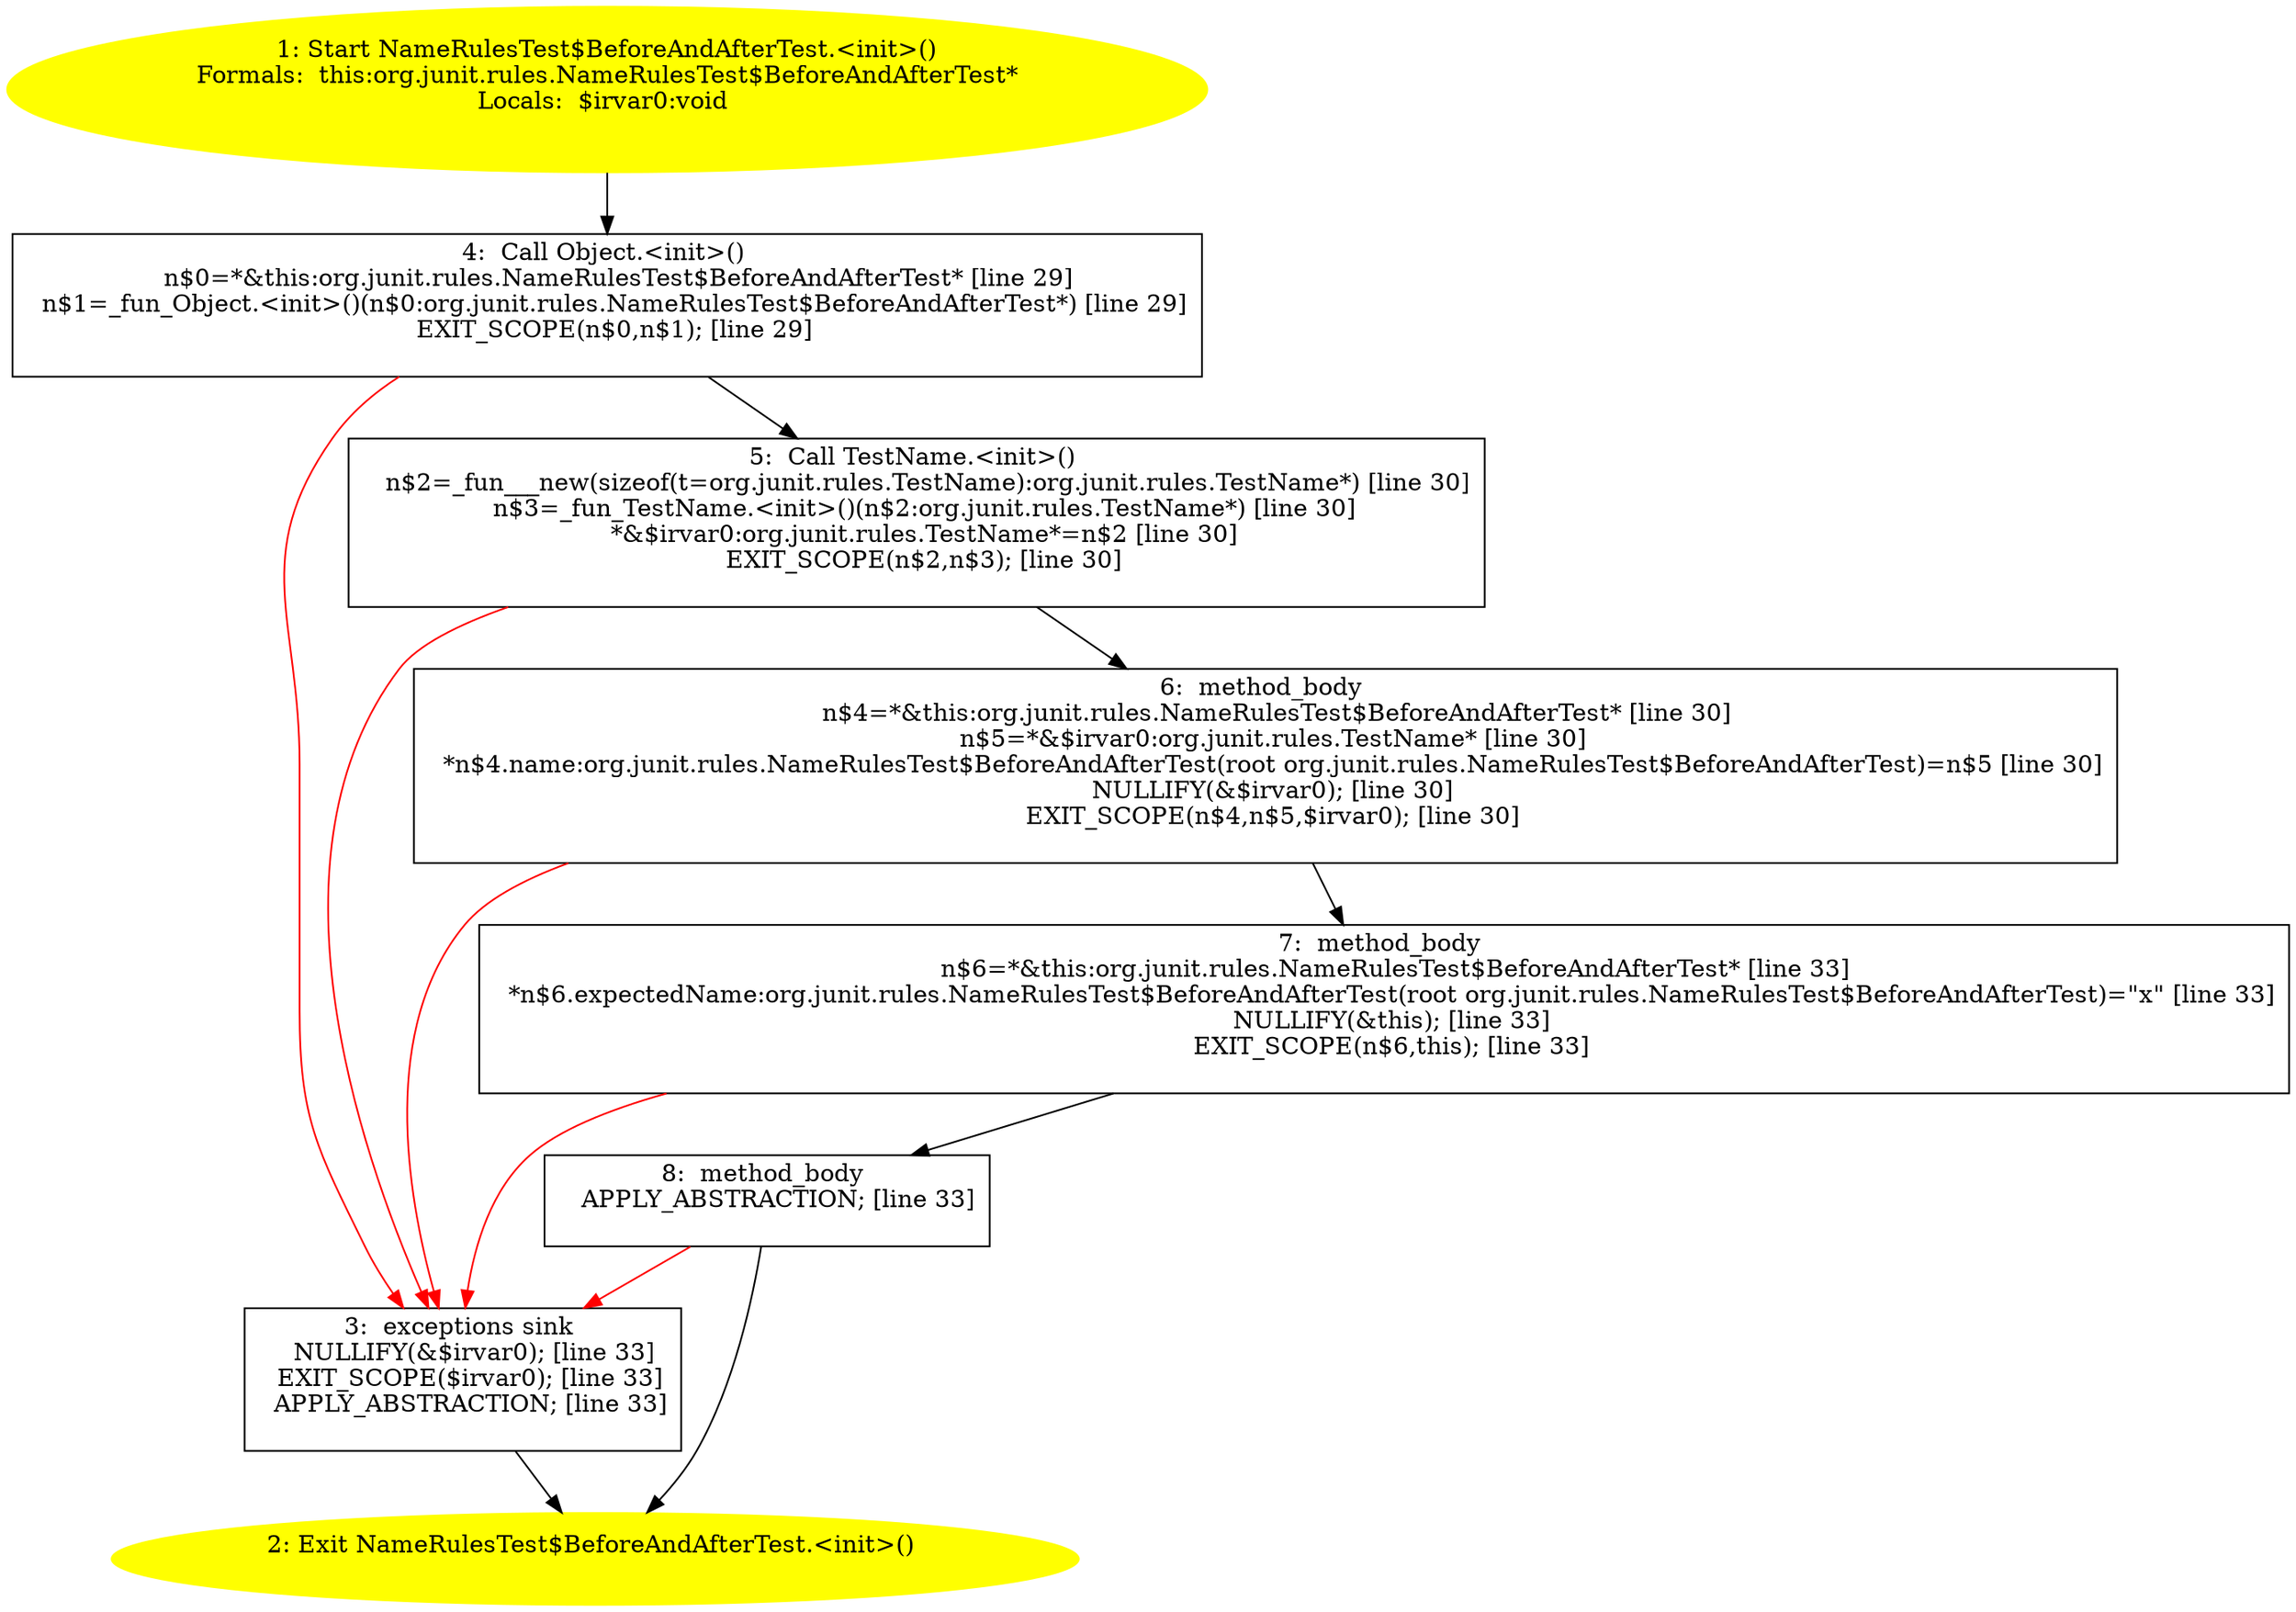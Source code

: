 /* @generated */
digraph cfg {
"org.junit.rules.NameRulesTest$BeforeAndAfterTest.<init>().6f55418122cccf921ed2d498524cafee_1" [label="1: Start NameRulesTest$BeforeAndAfterTest.<init>()\nFormals:  this:org.junit.rules.NameRulesTest$BeforeAndAfterTest*\nLocals:  $irvar0:void \n  " color=yellow style=filled]
	

	 "org.junit.rules.NameRulesTest$BeforeAndAfterTest.<init>().6f55418122cccf921ed2d498524cafee_1" -> "org.junit.rules.NameRulesTest$BeforeAndAfterTest.<init>().6f55418122cccf921ed2d498524cafee_4" ;
"org.junit.rules.NameRulesTest$BeforeAndAfterTest.<init>().6f55418122cccf921ed2d498524cafee_2" [label="2: Exit NameRulesTest$BeforeAndAfterTest.<init>() \n  " color=yellow style=filled]
	

"org.junit.rules.NameRulesTest$BeforeAndAfterTest.<init>().6f55418122cccf921ed2d498524cafee_3" [label="3:  exceptions sink \n   NULLIFY(&$irvar0); [line 33]\n  EXIT_SCOPE($irvar0); [line 33]\n  APPLY_ABSTRACTION; [line 33]\n " shape="box"]
	

	 "org.junit.rules.NameRulesTest$BeforeAndAfterTest.<init>().6f55418122cccf921ed2d498524cafee_3" -> "org.junit.rules.NameRulesTest$BeforeAndAfterTest.<init>().6f55418122cccf921ed2d498524cafee_2" ;
"org.junit.rules.NameRulesTest$BeforeAndAfterTest.<init>().6f55418122cccf921ed2d498524cafee_4" [label="4:  Call Object.<init>() \n   n$0=*&this:org.junit.rules.NameRulesTest$BeforeAndAfterTest* [line 29]\n  n$1=_fun_Object.<init>()(n$0:org.junit.rules.NameRulesTest$BeforeAndAfterTest*) [line 29]\n  EXIT_SCOPE(n$0,n$1); [line 29]\n " shape="box"]
	

	 "org.junit.rules.NameRulesTest$BeforeAndAfterTest.<init>().6f55418122cccf921ed2d498524cafee_4" -> "org.junit.rules.NameRulesTest$BeforeAndAfterTest.<init>().6f55418122cccf921ed2d498524cafee_5" ;
	 "org.junit.rules.NameRulesTest$BeforeAndAfterTest.<init>().6f55418122cccf921ed2d498524cafee_4" -> "org.junit.rules.NameRulesTest$BeforeAndAfterTest.<init>().6f55418122cccf921ed2d498524cafee_3" [color="red" ];
"org.junit.rules.NameRulesTest$BeforeAndAfterTest.<init>().6f55418122cccf921ed2d498524cafee_5" [label="5:  Call TestName.<init>() \n   n$2=_fun___new(sizeof(t=org.junit.rules.TestName):org.junit.rules.TestName*) [line 30]\n  n$3=_fun_TestName.<init>()(n$2:org.junit.rules.TestName*) [line 30]\n  *&$irvar0:org.junit.rules.TestName*=n$2 [line 30]\n  EXIT_SCOPE(n$2,n$3); [line 30]\n " shape="box"]
	

	 "org.junit.rules.NameRulesTest$BeforeAndAfterTest.<init>().6f55418122cccf921ed2d498524cafee_5" -> "org.junit.rules.NameRulesTest$BeforeAndAfterTest.<init>().6f55418122cccf921ed2d498524cafee_6" ;
	 "org.junit.rules.NameRulesTest$BeforeAndAfterTest.<init>().6f55418122cccf921ed2d498524cafee_5" -> "org.junit.rules.NameRulesTest$BeforeAndAfterTest.<init>().6f55418122cccf921ed2d498524cafee_3" [color="red" ];
"org.junit.rules.NameRulesTest$BeforeAndAfterTest.<init>().6f55418122cccf921ed2d498524cafee_6" [label="6:  method_body \n   n$4=*&this:org.junit.rules.NameRulesTest$BeforeAndAfterTest* [line 30]\n  n$5=*&$irvar0:org.junit.rules.TestName* [line 30]\n  *n$4.name:org.junit.rules.NameRulesTest$BeforeAndAfterTest(root org.junit.rules.NameRulesTest$BeforeAndAfterTest)=n$5 [line 30]\n  NULLIFY(&$irvar0); [line 30]\n  EXIT_SCOPE(n$4,n$5,$irvar0); [line 30]\n " shape="box"]
	

	 "org.junit.rules.NameRulesTest$BeforeAndAfterTest.<init>().6f55418122cccf921ed2d498524cafee_6" -> "org.junit.rules.NameRulesTest$BeforeAndAfterTest.<init>().6f55418122cccf921ed2d498524cafee_7" ;
	 "org.junit.rules.NameRulesTest$BeforeAndAfterTest.<init>().6f55418122cccf921ed2d498524cafee_6" -> "org.junit.rules.NameRulesTest$BeforeAndAfterTest.<init>().6f55418122cccf921ed2d498524cafee_3" [color="red" ];
"org.junit.rules.NameRulesTest$BeforeAndAfterTest.<init>().6f55418122cccf921ed2d498524cafee_7" [label="7:  method_body \n   n$6=*&this:org.junit.rules.NameRulesTest$BeforeAndAfterTest* [line 33]\n  *n$6.expectedName:org.junit.rules.NameRulesTest$BeforeAndAfterTest(root org.junit.rules.NameRulesTest$BeforeAndAfterTest)=\"x\" [line 33]\n  NULLIFY(&this); [line 33]\n  EXIT_SCOPE(n$6,this); [line 33]\n " shape="box"]
	

	 "org.junit.rules.NameRulesTest$BeforeAndAfterTest.<init>().6f55418122cccf921ed2d498524cafee_7" -> "org.junit.rules.NameRulesTest$BeforeAndAfterTest.<init>().6f55418122cccf921ed2d498524cafee_8" ;
	 "org.junit.rules.NameRulesTest$BeforeAndAfterTest.<init>().6f55418122cccf921ed2d498524cafee_7" -> "org.junit.rules.NameRulesTest$BeforeAndAfterTest.<init>().6f55418122cccf921ed2d498524cafee_3" [color="red" ];
"org.junit.rules.NameRulesTest$BeforeAndAfterTest.<init>().6f55418122cccf921ed2d498524cafee_8" [label="8:  method_body \n   APPLY_ABSTRACTION; [line 33]\n " shape="box"]
	

	 "org.junit.rules.NameRulesTest$BeforeAndAfterTest.<init>().6f55418122cccf921ed2d498524cafee_8" -> "org.junit.rules.NameRulesTest$BeforeAndAfterTest.<init>().6f55418122cccf921ed2d498524cafee_2" ;
	 "org.junit.rules.NameRulesTest$BeforeAndAfterTest.<init>().6f55418122cccf921ed2d498524cafee_8" -> "org.junit.rules.NameRulesTest$BeforeAndAfterTest.<init>().6f55418122cccf921ed2d498524cafee_3" [color="red" ];
}
